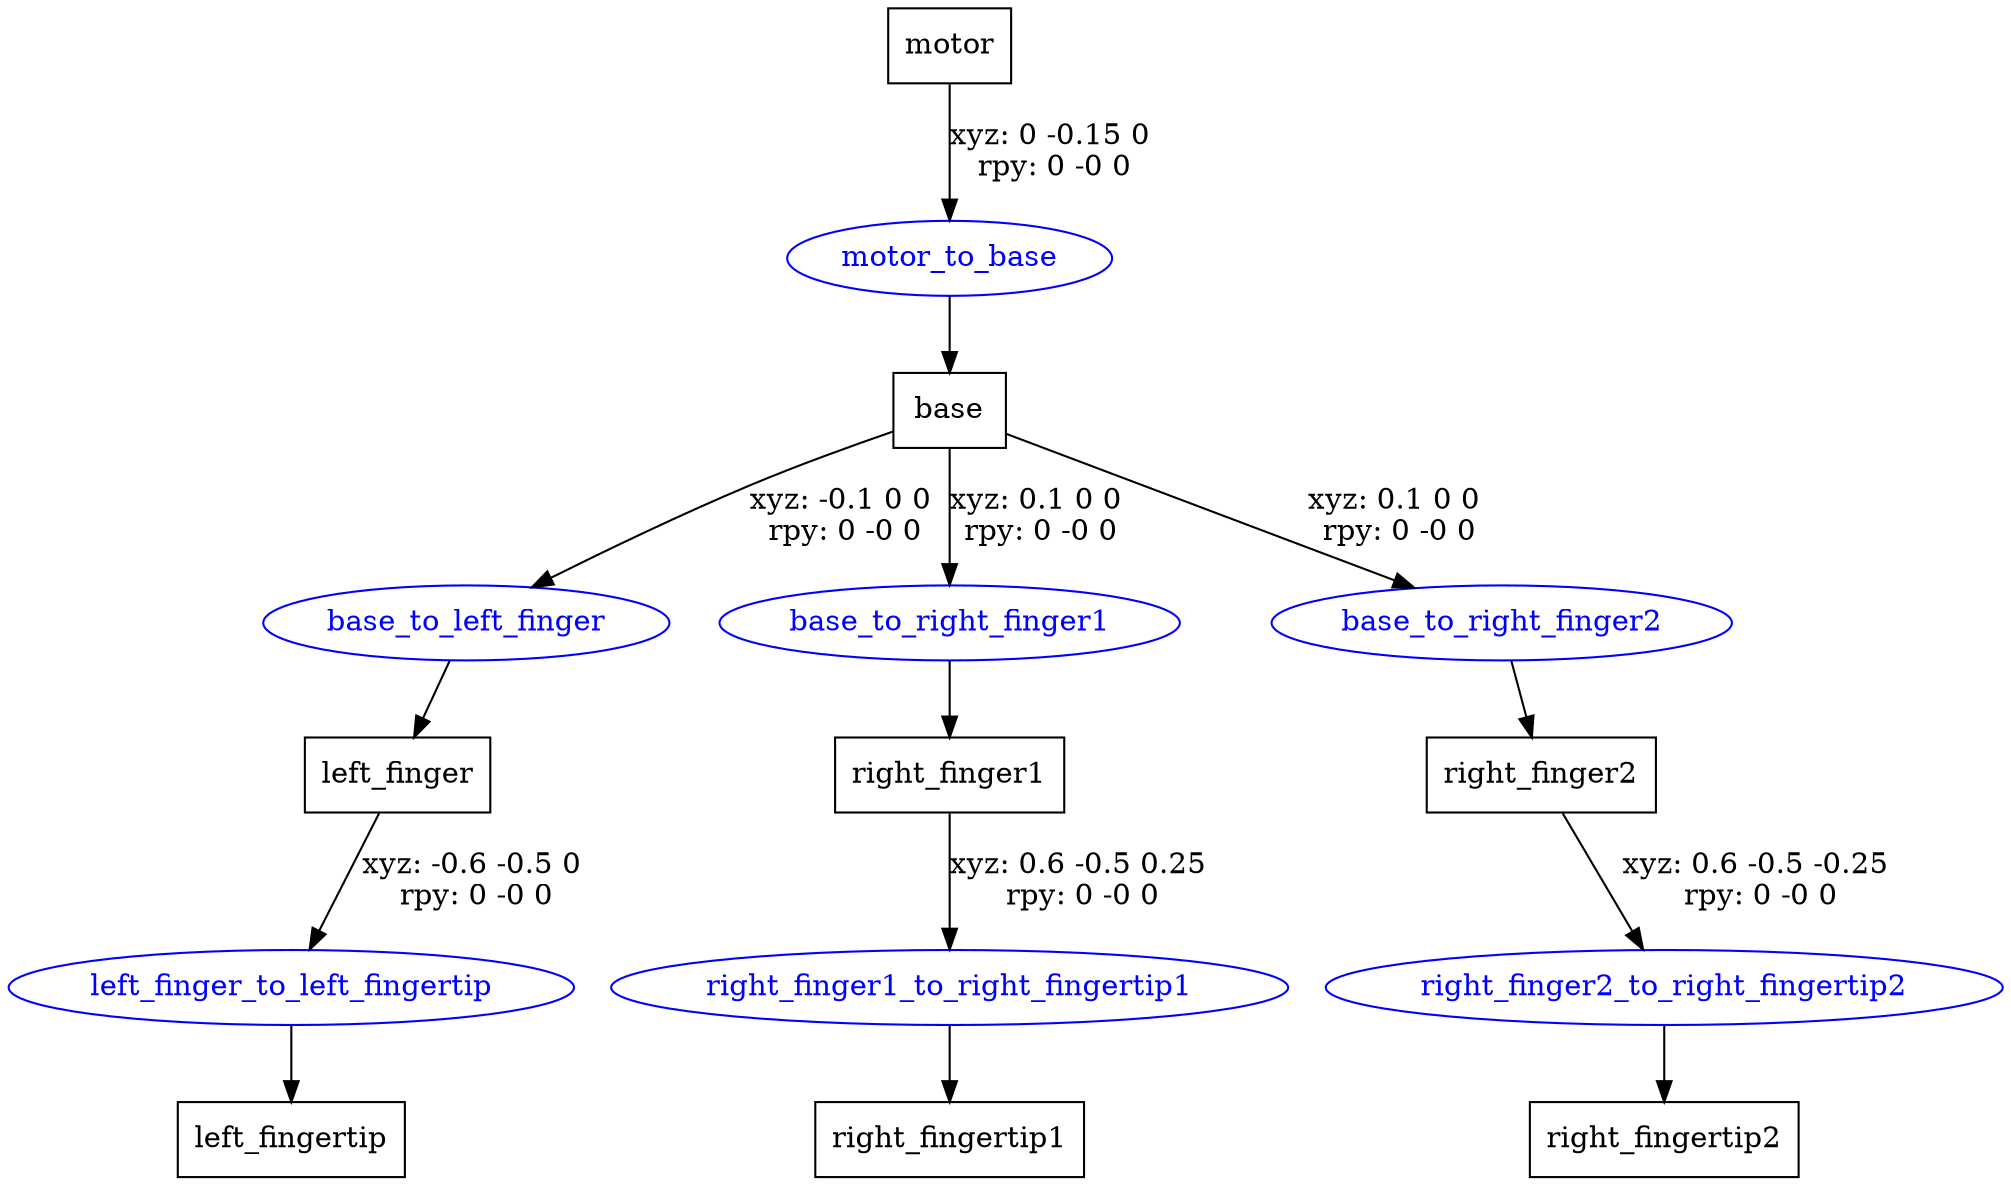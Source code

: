 digraph G {
node [shape=box];
"motor" [label="motor"];
"base" [label="base"];
"left_finger" [label="left_finger"];
"left_fingertip" [label="left_fingertip"];
"right_finger1" [label="right_finger1"];
"right_fingertip1" [label="right_fingertip1"];
"right_finger2" [label="right_finger2"];
"right_fingertip2" [label="right_fingertip2"];
node [shape=ellipse, color=blue, fontcolor=blue];
"motor" -> "motor_to_base" [label="xyz: 0 -0.15 0 \nrpy: 0 -0 0"]
"motor_to_base" -> "base"
"base" -> "base_to_left_finger" [label="xyz: -0.1 0 0 \nrpy: 0 -0 0"]
"base_to_left_finger" -> "left_finger"
"left_finger" -> "left_finger_to_left_fingertip" [label="xyz: -0.6 -0.5 0 \nrpy: 0 -0 0"]
"left_finger_to_left_fingertip" -> "left_fingertip"
"base" -> "base_to_right_finger1" [label="xyz: 0.1 0 0 \nrpy: 0 -0 0"]
"base_to_right_finger1" -> "right_finger1"
"right_finger1" -> "right_finger1_to_right_fingertip1" [label="xyz: 0.6 -0.5 0.25 \nrpy: 0 -0 0"]
"right_finger1_to_right_fingertip1" -> "right_fingertip1"
"base" -> "base_to_right_finger2" [label="xyz: 0.1 0 0 \nrpy: 0 -0 0"]
"base_to_right_finger2" -> "right_finger2"
"right_finger2" -> "right_finger2_to_right_fingertip2" [label="xyz: 0.6 -0.5 -0.25 \nrpy: 0 -0 0"]
"right_finger2_to_right_fingertip2" -> "right_fingertip2"
}

